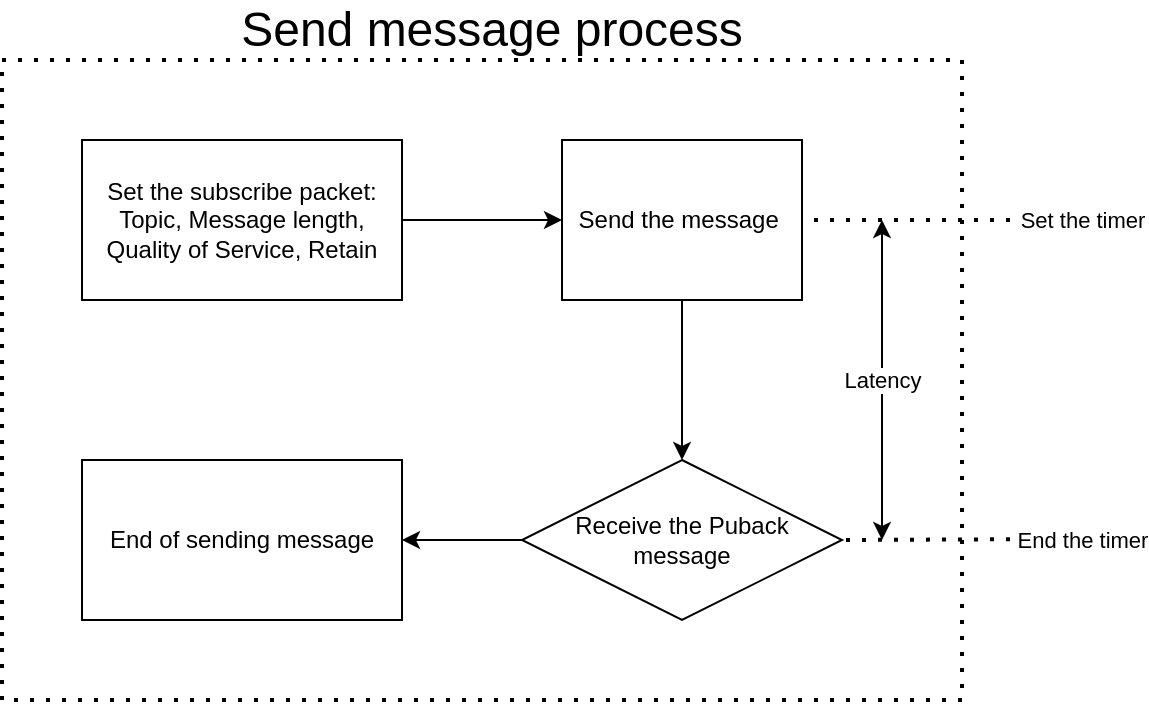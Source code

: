 <mxfile version="22.1.11" type="github">
  <diagram name="Trang-1" id="V2zDvf2DyuTqOgUaVIsy">
    <mxGraphModel dx="757" dy="452" grid="1" gridSize="10" guides="1" tooltips="1" connect="1" arrows="1" fold="1" page="1" pageScale="1" pageWidth="827" pageHeight="1169" math="0" shadow="0">
      <root>
        <mxCell id="0" />
        <mxCell id="1" parent="0" />
        <mxCell id="1z7uK4IZx8Huaa8O23BU-1" value="" style="edgeStyle=orthogonalEdgeStyle;rounded=0;orthogonalLoop=1;jettySize=auto;html=1;" edge="1" parent="1" source="1z7uK4IZx8Huaa8O23BU-2" target="1z7uK4IZx8Huaa8O23BU-4">
          <mxGeometry relative="1" as="geometry" />
        </mxCell>
        <mxCell id="1z7uK4IZx8Huaa8O23BU-2" value="Set the subscribe packet: Topic, Message length, Quality of Service, Retain" style="rounded=0;whiteSpace=wrap;html=1;" vertex="1" parent="1">
          <mxGeometry x="150" y="840" width="160" height="80" as="geometry" />
        </mxCell>
        <mxCell id="1z7uK4IZx8Huaa8O23BU-3" value="" style="edgeStyle=orthogonalEdgeStyle;rounded=0;orthogonalLoop=1;jettySize=auto;html=1;" edge="1" parent="1" source="1z7uK4IZx8Huaa8O23BU-4" target="1z7uK4IZx8Huaa8O23BU-6">
          <mxGeometry relative="1" as="geometry" />
        </mxCell>
        <mxCell id="1z7uK4IZx8Huaa8O23BU-4" value="Send the message&amp;nbsp;" style="rounded=0;whiteSpace=wrap;html=1;" vertex="1" parent="1">
          <mxGeometry x="390" y="840" width="120" height="80" as="geometry" />
        </mxCell>
        <mxCell id="1z7uK4IZx8Huaa8O23BU-5" value="" style="edgeStyle=orthogonalEdgeStyle;rounded=0;orthogonalLoop=1;jettySize=auto;html=1;" edge="1" parent="1" source="1z7uK4IZx8Huaa8O23BU-6" target="1z7uK4IZx8Huaa8O23BU-8">
          <mxGeometry relative="1" as="geometry" />
        </mxCell>
        <mxCell id="1z7uK4IZx8Huaa8O23BU-6" value="Receive the Puback message" style="rhombus;whiteSpace=wrap;html=1;rounded=0;" vertex="1" parent="1">
          <mxGeometry x="370" y="1000" width="160" height="80" as="geometry" />
        </mxCell>
        <mxCell id="1z7uK4IZx8Huaa8O23BU-7" value="Latency" style="endArrow=classic;startArrow=classic;html=1;rounded=0;" edge="1" parent="1">
          <mxGeometry width="50" height="50" relative="1" as="geometry">
            <mxPoint x="550" y="1040" as="sourcePoint" />
            <mxPoint x="550" y="880" as="targetPoint" />
            <Array as="points">
              <mxPoint x="550" y="1040" />
              <mxPoint x="550" y="960" />
              <mxPoint x="550" y="880" />
            </Array>
          </mxGeometry>
        </mxCell>
        <mxCell id="1z7uK4IZx8Huaa8O23BU-8" value="End of sending message" style="whiteSpace=wrap;html=1;rounded=0;" vertex="1" parent="1">
          <mxGeometry x="150" y="1000" width="160" height="80" as="geometry" />
        </mxCell>
        <mxCell id="1z7uK4IZx8Huaa8O23BU-9" value="" style="endArrow=none;dashed=1;html=1;dashPattern=1 3;strokeWidth=2;rounded=0;" edge="1" parent="1">
          <mxGeometry width="50" height="50" relative="1" as="geometry">
            <mxPoint x="590" y="1120" as="sourcePoint" />
            <mxPoint x="590" y="1120" as="targetPoint" />
            <Array as="points">
              <mxPoint x="110" y="1120" />
              <mxPoint x="110" y="800" />
              <mxPoint x="590" y="800" />
            </Array>
          </mxGeometry>
        </mxCell>
        <mxCell id="1z7uK4IZx8Huaa8O23BU-10" value="&lt;font style=&quot;font-size: 24px;&quot;&gt;Send message process&lt;/font&gt;" style="text;html=1;strokeColor=none;fillColor=none;align=center;verticalAlign=middle;whiteSpace=wrap;rounded=0;" vertex="1" parent="1">
          <mxGeometry x="220" y="770" width="270" height="30" as="geometry" />
        </mxCell>
        <mxCell id="1z7uK4IZx8Huaa8O23BU-11" value="Set the timer" style="endArrow=none;dashed=1;html=1;dashPattern=1 3;strokeWidth=2;rounded=0;entryX=1;entryY=0.5;entryDx=0;entryDy=0;" edge="1" parent="1" target="1z7uK4IZx8Huaa8O23BU-4">
          <mxGeometry x="-1" y="-20" width="50" height="50" relative="1" as="geometry">
            <mxPoint x="630" y="880" as="sourcePoint" />
            <mxPoint x="550" y="880" as="targetPoint" />
            <mxPoint x="20" y="20" as="offset" />
          </mxGeometry>
        </mxCell>
        <mxCell id="1z7uK4IZx8Huaa8O23BU-12" value="End the timer" style="endArrow=none;dashed=1;html=1;dashPattern=1 3;strokeWidth=2;rounded=0;entryX=1;entryY=0.5;entryDx=0;entryDy=0;" edge="1" parent="1" target="1z7uK4IZx8Huaa8O23BU-6">
          <mxGeometry x="-1" y="-20" width="50" height="50" relative="1" as="geometry">
            <mxPoint x="630" y="1039.57" as="sourcePoint" />
            <mxPoint x="550" y="1039.57" as="targetPoint" />
            <mxPoint x="20" y="20" as="offset" />
          </mxGeometry>
        </mxCell>
      </root>
    </mxGraphModel>
  </diagram>
</mxfile>
